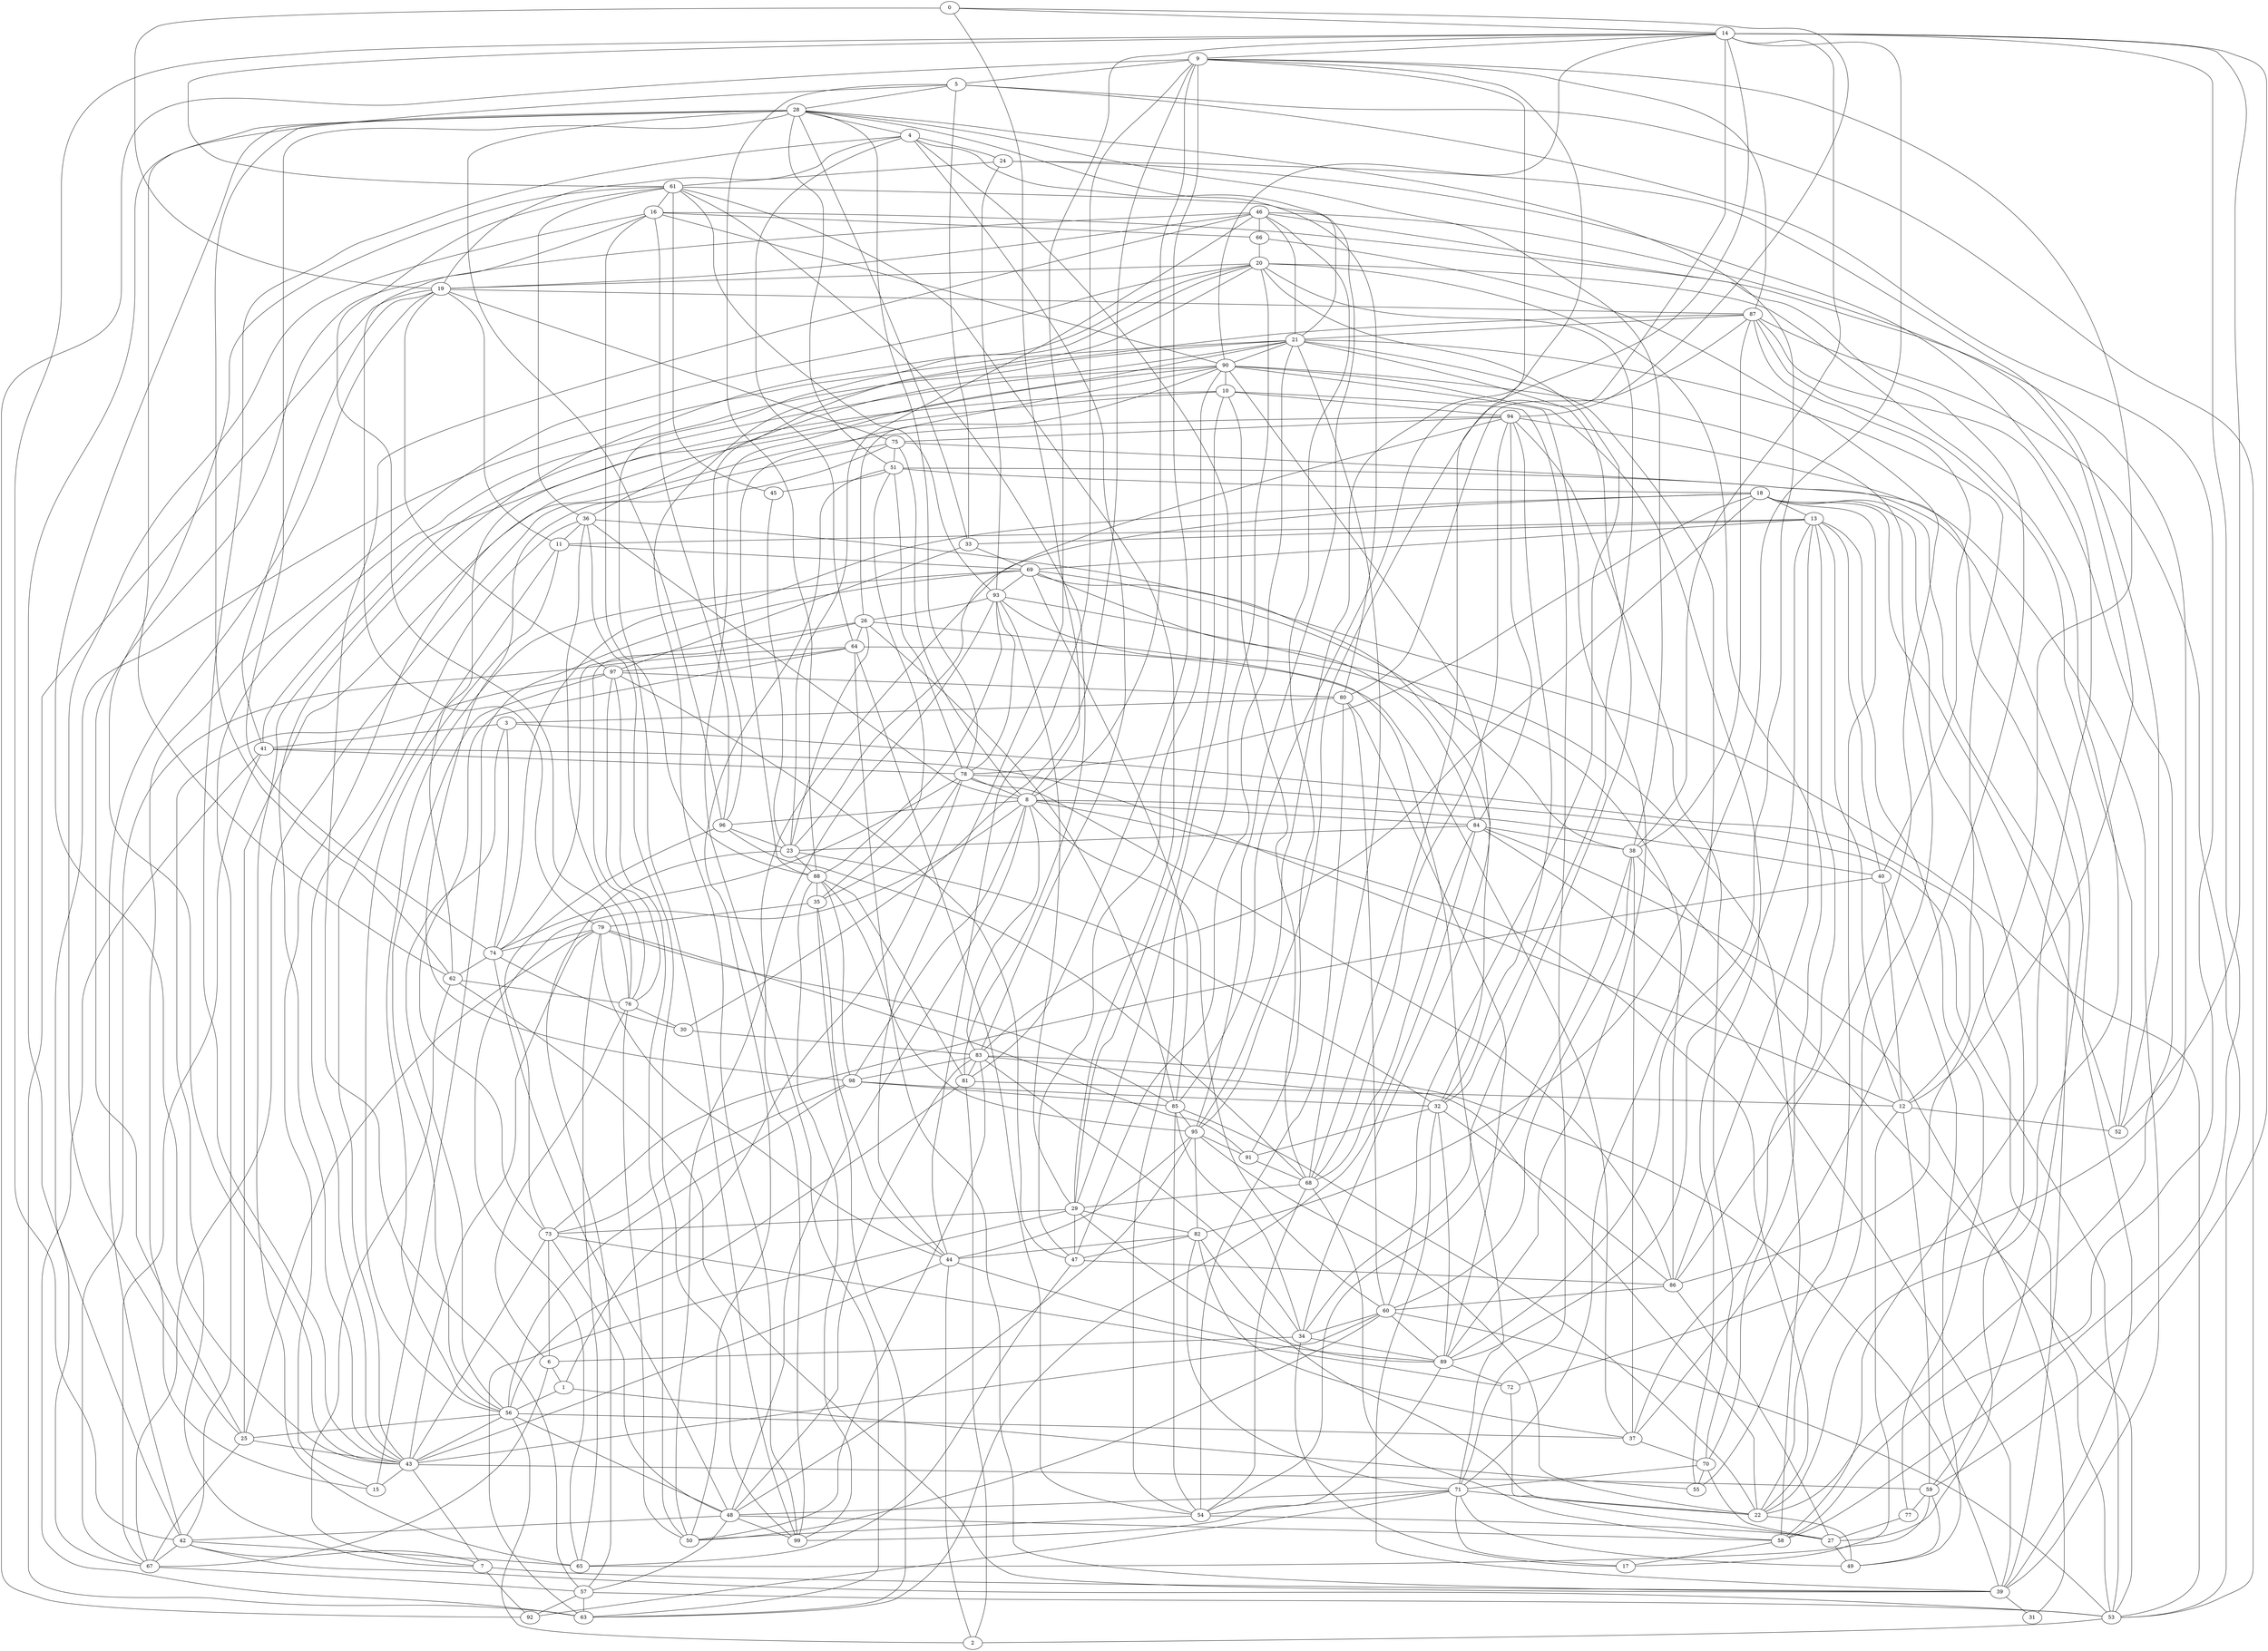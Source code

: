 graph Gnm_Erdo_Renyi_n100_m400 {
0;
1;
2;
3;
4;
5;
6;
7;
8;
9;
10;
11;
12;
13;
14;
15;
16;
17;
18;
19;
20;
21;
22;
23;
24;
25;
26;
27;
28;
29;
30;
31;
32;
33;
34;
35;
36;
37;
38;
39;
40;
41;
42;
43;
44;
45;
46;
47;
48;
49;
50;
51;
52;
53;
54;
55;
56;
57;
58;
59;
60;
61;
62;
63;
64;
65;
66;
67;
68;
69;
70;
71;
72;
73;
74;
75;
76;
77;
78;
79;
80;
81;
82;
83;
84;
85;
86;
87;
88;
89;
90;
91;
92;
93;
94;
95;
96;
97;
98;
99;
22 -- 20;
61 -- 36;
70 -- 55;
73 -- 72;
43 -- 28;
53 -- 87;
61 -- 16;
84 -- 31;
90 -- 55;
84 -- 63;
1 -- 56;
85 -- 22;
15 -- 69;
10 -- 94;
54 -- 80;
61 -- 43;
44 -- 14;
77 -- 27;
83 -- 18;
15 -- 20;
53 -- 2;
37 -- 13;
43 -- 79;
5 -- 33;
95 -- 48;
62 -- 5;
62 -- 28;
96 -- 23;
84 -- 68;
23 -- 26;
99 -- 87;
26 -- 64;
33 -- 28;
95 -- 22;
52 -- 14;
65 -- 79;
58 -- 68;
19 -- 63;
68 -- 29;
20 -- 19;
69 -- 84;
89 -- 28;
62 -- 39;
54 -- 20;
34 -- 6;
21 -- 28;
41 -- 19;
83 -- 39;
69 -- 85;
45 -- 61;
78 -- 93;
60 -- 50;
25 -- 43;
69 -- 93;
25 -- 67;
7 -- 97;
42 -- 14;
14 -- 59;
38 -- 37;
59 -- 65;
84 -- 38;
44 -- 2;
39 -- 18;
8 -- 60;
72 -- 27;
46 -- 19;
42 -- 65;
90 -- 10;
71 -- 54;
8 -- 65;
22 -- 90;
8 -- 0;
51 -- 45;
56 -- 69;
9 -- 86;
73 -- 6;
12 -- 52;
87 -- 80;
38 -- 60;
70 -- 71;
83 -- 98;
83 -- 81;
32 -- 91;
98 -- 32;
73 -- 48;
89 -- 72;
7 -- 39;
9 -- 44;
35 -- 63;
8 -- 84;
51 -- 18;
97 -- 47;
62 -- 76;
21 -- 36;
19 -- 75;
94 -- 25;
85 -- 14;
59 -- 77;
47 -- 86;
30 -- 9;
78 -- 51;
46 -- 37;
98 -- 73;
46 -- 23;
67 -- 75;
68 -- 96;
93 -- 88;
88 -- 35;
21 -- 71;
63 -- 41;
60 -- 43;
57 -- 92;
12 -- 13;
29 -- 63;
18 -- 55;
38 -- 14;
11 -- 69;
79 -- 91;
61 -- 80;
34 -- 90;
52 -- 18;
68 -- 10;
81 -- 12;
12 -- 17;
73 -- 64;
97 -- 50;
90 -- 88;
91 -- 68;
59 -- 49;
18 -- 13;
54 -- 27;
42 -- 67;
13 -- 11;
7 -- 92;
28 -- 74;
1 -- 78;
92 -- 71;
74 -- 78;
85 -- 34;
97 -- 76;
37 -- 82;
44 -- 43;
14 -- 9;
42 -- 21;
93 -- 29;
61 -- 81;
23 -- 57;
40 -- 13;
72 -- 16;
8 -- 48;
89 -- 13;
83 -- 50;
23 -- 88;
28 -- 78;
66 -- 20;
61 -- 93;
21 -- 68;
97 -- 56;
76 -- 50;
4 -- 64;
46 -- 57;
34 -- 21;
73 -- 43;
57 -- 63;
25 -- 16;
44 -- 95;
94 -- 32;
37 -- 64;
14 -- 61;
70 -- 27;
27 -- 49;
43 -- 11;
25 -- 79;
48 -- 42;
70 -- 20;
38 -- 69;
97 -- 19;
87 -- 40;
47 -- 90;
83 -- 34;
4 -- 24;
48 -- 57;
60 -- 89;
32 -- 20;
39 -- 94;
67 -- 57;
83 -- 8;
28 -- 4;
23 -- 94;
68 -- 9;
50 -- 93;
80 -- 3;
93 -- 58;
82 -- 44;
69 -- 13;
75 -- 98;
26 -- 90;
43 -- 15;
39 -- 51;
9 -- 81;
88 -- 95;
32 -- 89;
71 -- 10;
44 -- 79;
56 -- 3;
50 -- 51;
71 -- 82;
19 -- 42;
54 -- 64;
28 -- 96;
48 -- 74;
48 -- 58;
14 -- 95;
32 -- 86;
53 -- 78;
41 -- 67;
99 -- 18;
89 -- 80;
8 -- 75;
29 -- 82;
38 -- 87;
9 -- 87;
17 -- 71;
29 -- 73;
94 -- 0;
56 -- 25;
70 -- 94;
76 -- 61;
92 -- 9;
22 -- 87;
15 -- 10;
41 -- 10;
64 -- 97;
44 -- 89;
33 -- 69;
95 -- 82;
0 -- 14;
96 -- 16;
62 -- 90;
59 -- 75;
8 -- 9;
95 -- 4;
54 -- 50;
58 -- 24;
8 -- 96;
79 -- 74;
83 -- 4;
94 -- 68;
43 -- 7;
48 -- 56;
74 -- 18;
6 -- 1;
89 -- 29;
95 -- 9;
76 -- 26;
93 -- 26;
36 -- 32;
58 -- 14;
82 -- 14;
85 -- 79;
95 -- 91;
81 -- 88;
5 -- 58;
29 -- 47;
20 -- 60;
7 -- 62;
20 -- 99;
33 -- 97;
46 -- 12;
36 -- 11;
90 -- 65;
28 -- 38;
63 -- 21;
67 -- 6;
86 -- 66;
18 -- 78;
42 -- 7;
86 -- 78;
58 -- 17;
38 -- 54;
46 -- 21;
32 -- 39;
36 -- 99;
43 -- 20;
52 -- 24;
81 -- 56;
48 -- 99;
3 -- 41;
71 -- 48;
97 -- 80;
5 -- 88;
5 -- 53;
19 -- 4;
38 -- 53;
84 -- 94;
39 -- 64;
12 -- 59;
16 -- 79;
54 -- 68;
19 -- 87;
75 -- 51;
86 -- 60;
86 -- 93;
27 -- 18;
30 -- 83;
28 -- 51;
88 -- 16;
34 -- 17;
11 -- 19;
81 -- 2;
37 -- 70;
5 -- 28;
29 -- 10;
40 -- 73;
82 -- 22;
29 -- 61;
14 -- 90;
67 -- 64;
12 -- 21;
30 -- 74;
9 -- 5;
67 -- 21;
43 -- 59;
71 -- 22;
34 -- 89;
27 -- 86;
82 -- 47;
42 -- 53;
22 -- 49;
85 -- 26;
40 -- 49;
51 -- 35;
8 -- 22;
57 -- 53;
87 -- 21;
24 -- 93;
94 -- 75;
84 -- 39;
12 -- 41;
13 -- 33;
20 -- 96;
16 -- 90;
36 -- 43;
73 -- 96;
4 -- 43;
8 -- 40;
36 -- 8;
23 -- 32;
44 -- 35;
48 -- 83;
60 -- 53;
98 -- 88;
47 -- 65;
98 -- 8;
21 -- 90;
35 -- 79;
80 -- 60;
87 -- 52;
53 -- 69;
28 -- 42;
41 -- 78;
39 -- 31;
85 -- 95;
2 -- 56;
55 -- 1;
0 -- 19;
3 -- 53;
60 -- 34;
16 -- 66;
47 -- 21;
71 -- 26;
71 -- 49;
86 -- 13;
54 -- 85;
6 -- 76;
89 -- 99;
29 -- 4;
13 -- 77;
84 -- 23;
78 -- 35;
46 -- 66;
74 -- 26;
78 -- 8;
88 -- 99;
98 -- 85;
74 -- 62;
24 -- 61;
3 -- 74;
36 -- 76;
46 -- 25;
56 -- 98;
46 -- 91;
43 -- 56;
83 -- 22;
76 -- 30;
56 -- 11;
45 -- 23;
56 -- 37;
40 -- 12;
90 -- 89;
}